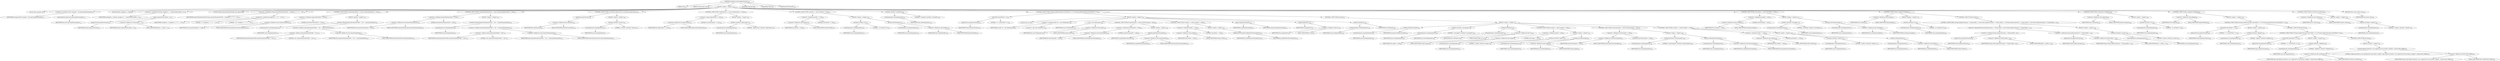 digraph "setupJavacCommandlineSwitches" {  
"492" [label = <(METHOD,setupJavacCommandlineSwitches)<SUB>210</SUB>> ]
"10" [label = <(PARAM,this)<SUB>210</SUB>> ]
"493" [label = <(PARAM,Commandline cmd)<SUB>210</SUB>> ]
"494" [label = <(BLOCK,&lt;empty&gt;,&lt;empty&gt;)<SUB>210</SUB>> ]
"495" [label = <(LOCAL,Path classpath: ANY)> ]
"496" [label = <(&lt;operator&gt;.assignment,ANY classpath = this.getCompileClasspath())<SUB>211</SUB>> ]
"497" [label = <(IDENTIFIER,classpath,ANY classpath = this.getCompileClasspath())<SUB>211</SUB>> ]
"498" [label = <(getCompileClasspath,this.getCompileClasspath())<SUB>211</SUB>> ]
"9" [label = <(IDENTIFIER,this,this.getCompileClasspath())<SUB>211</SUB>> ]
"499" [label = <(LOCAL,boolean usingJava1_1: boolean)> ]
"500" [label = <(&lt;operator&gt;.assignment,boolean usingJava1_1 = equals(Project.JAVA_1_1))<SUB>216</SUB>> ]
"501" [label = <(IDENTIFIER,usingJava1_1,boolean usingJava1_1 = equals(Project.JAVA_1_1))<SUB>216</SUB>> ]
"502" [label = <(equals,equals(Project.JAVA_1_1))<SUB>216</SUB>> ]
"503" [label = <(getJavaVersion,getJavaVersion())<SUB>216</SUB>> ]
"504" [label = <(IDENTIFIER,Project,getJavaVersion())<SUB>216</SUB>> ]
"505" [label = <(&lt;operator&gt;.fieldAccess,Project.JAVA_1_1)<SUB>216</SUB>> ]
"506" [label = <(IDENTIFIER,Project,equals(Project.JAVA_1_1))<SUB>216</SUB>> ]
"507" [label = <(FIELD_IDENTIFIER,JAVA_1_1,JAVA_1_1)<SUB>216</SUB>> ]
"508" [label = <(LOCAL,String memoryParameterPrefix: java.lang.String)> ]
"509" [label = <(&lt;operator&gt;.assignment,String memoryParameterPrefix = usingJava1_1 ? &quot;-J-&quot; : &quot;-J-X&quot;)<SUB>217</SUB>> ]
"510" [label = <(IDENTIFIER,memoryParameterPrefix,String memoryParameterPrefix = usingJava1_1 ? &quot;-J-&quot; : &quot;-J-X&quot;)<SUB>217</SUB>> ]
"511" [label = <(&lt;operator&gt;.conditional,usingJava1_1 ? &quot;-J-&quot; : &quot;-J-X&quot;)<SUB>217</SUB>> ]
"512" [label = <(IDENTIFIER,usingJava1_1,usingJava1_1 ? &quot;-J-&quot; : &quot;-J-X&quot;)<SUB>217</SUB>> ]
"513" [label = <(LITERAL,&quot;-J-&quot;,usingJava1_1 ? &quot;-J-&quot; : &quot;-J-X&quot;)<SUB>217</SUB>> ]
"514" [label = <(LITERAL,&quot;-J-X&quot;,usingJava1_1 ? &quot;-J-&quot; : &quot;-J-X&quot;)<SUB>217</SUB>> ]
"515" [label = <(CONTROL_STRUCTURE,if (memoryInitialSize != null),if (memoryInitialSize != null))<SUB>218</SUB>> ]
"516" [label = <(&lt;operator&gt;.notEquals,memoryInitialSize != null)<SUB>218</SUB>> ]
"517" [label = <(&lt;operator&gt;.fieldAccess,this.memoryInitialSize)<SUB>218</SUB>> ]
"518" [label = <(IDENTIFIER,this,memoryInitialSize != null)<SUB>218</SUB>> ]
"519" [label = <(FIELD_IDENTIFIER,memoryInitialSize,memoryInitialSize)<SUB>218</SUB>> ]
"520" [label = <(LITERAL,null,memoryInitialSize != null)<SUB>218</SUB>> ]
"521" [label = <(BLOCK,&lt;empty&gt;,&lt;empty&gt;)<SUB>218</SUB>> ]
"522" [label = <(setValue,setValue(memoryParameterPrefix + &quot;ms&quot; + memoryInitialSize))<SUB>219</SUB>> ]
"523" [label = <(createArgument,createArgument())<SUB>219</SUB>> ]
"524" [label = <(IDENTIFIER,cmd,createArgument())<SUB>219</SUB>> ]
"525" [label = <(&lt;operator&gt;.addition,memoryParameterPrefix + &quot;ms&quot; + memoryInitialSize)<SUB>219</SUB>> ]
"526" [label = <(&lt;operator&gt;.addition,memoryParameterPrefix + &quot;ms&quot;)<SUB>219</SUB>> ]
"527" [label = <(IDENTIFIER,memoryParameterPrefix,memoryParameterPrefix + &quot;ms&quot;)<SUB>219</SUB>> ]
"528" [label = <(LITERAL,&quot;ms&quot;,memoryParameterPrefix + &quot;ms&quot;)<SUB>219</SUB>> ]
"529" [label = <(&lt;operator&gt;.fieldAccess,this.memoryInitialSize)<SUB>219</SUB>> ]
"530" [label = <(IDENTIFIER,this,memoryParameterPrefix + &quot;ms&quot; + memoryInitialSize)<SUB>219</SUB>> ]
"531" [label = <(FIELD_IDENTIFIER,memoryInitialSize,memoryInitialSize)<SUB>219</SUB>> ]
"532" [label = <(CONTROL_STRUCTURE,if (memoryMaximumSize != null),if (memoryMaximumSize != null))<SUB>222</SUB>> ]
"533" [label = <(&lt;operator&gt;.notEquals,memoryMaximumSize != null)<SUB>222</SUB>> ]
"534" [label = <(&lt;operator&gt;.fieldAccess,this.memoryMaximumSize)<SUB>222</SUB>> ]
"535" [label = <(IDENTIFIER,this,memoryMaximumSize != null)<SUB>222</SUB>> ]
"536" [label = <(FIELD_IDENTIFIER,memoryMaximumSize,memoryMaximumSize)<SUB>222</SUB>> ]
"537" [label = <(LITERAL,null,memoryMaximumSize != null)<SUB>222</SUB>> ]
"538" [label = <(BLOCK,&lt;empty&gt;,&lt;empty&gt;)<SUB>222</SUB>> ]
"539" [label = <(setValue,setValue(memoryParameterPrefix + &quot;mx&quot; + memoryMaximumSize))<SUB>223</SUB>> ]
"540" [label = <(createArgument,createArgument())<SUB>223</SUB>> ]
"541" [label = <(IDENTIFIER,cmd,createArgument())<SUB>223</SUB>> ]
"542" [label = <(&lt;operator&gt;.addition,memoryParameterPrefix + &quot;mx&quot; + memoryMaximumSize)<SUB>223</SUB>> ]
"543" [label = <(&lt;operator&gt;.addition,memoryParameterPrefix + &quot;mx&quot;)<SUB>223</SUB>> ]
"544" [label = <(IDENTIFIER,memoryParameterPrefix,memoryParameterPrefix + &quot;mx&quot;)<SUB>223</SUB>> ]
"545" [label = <(LITERAL,&quot;mx&quot;,memoryParameterPrefix + &quot;mx&quot;)<SUB>223</SUB>> ]
"546" [label = <(&lt;operator&gt;.fieldAccess,this.memoryMaximumSize)<SUB>223</SUB>> ]
"547" [label = <(IDENTIFIER,this,memoryParameterPrefix + &quot;mx&quot; + memoryMaximumSize)<SUB>223</SUB>> ]
"548" [label = <(FIELD_IDENTIFIER,memoryMaximumSize,memoryMaximumSize)<SUB>223</SUB>> ]
"549" [label = <(CONTROL_STRUCTURE,if (attributes.getNowarn()),if (attributes.getNowarn()))<SUB>226</SUB>> ]
"550" [label = <(getNowarn,getNowarn())<SUB>226</SUB>> ]
"551" [label = <(&lt;operator&gt;.fieldAccess,this.attributes)<SUB>226</SUB>> ]
"552" [label = <(IDENTIFIER,this,getNowarn())<SUB>226</SUB>> ]
"553" [label = <(FIELD_IDENTIFIER,attributes,attributes)<SUB>226</SUB>> ]
"554" [label = <(BLOCK,&lt;empty&gt;,&lt;empty&gt;)<SUB>226</SUB>> ]
"555" [label = <(setValue,setValue(&quot;-nowarn&quot;))<SUB>227</SUB>> ]
"556" [label = <(createArgument,createArgument())<SUB>227</SUB>> ]
"557" [label = <(IDENTIFIER,cmd,createArgument())<SUB>227</SUB>> ]
"558" [label = <(LITERAL,&quot;-nowarn&quot;,setValue(&quot;-nowarn&quot;))<SUB>227</SUB>> ]
"559" [label = <(CONTROL_STRUCTURE,if (deprecation == true),if (deprecation == true))<SUB>230</SUB>> ]
"560" [label = <(&lt;operator&gt;.equals,deprecation == true)<SUB>230</SUB>> ]
"561" [label = <(&lt;operator&gt;.fieldAccess,this.deprecation)<SUB>230</SUB>> ]
"562" [label = <(IDENTIFIER,this,deprecation == true)<SUB>230</SUB>> ]
"563" [label = <(FIELD_IDENTIFIER,deprecation,deprecation)<SUB>230</SUB>> ]
"564" [label = <(LITERAL,true,deprecation == true)<SUB>230</SUB>> ]
"565" [label = <(BLOCK,&lt;empty&gt;,&lt;empty&gt;)<SUB>230</SUB>> ]
"566" [label = <(setValue,setValue(&quot;-deprecation&quot;))<SUB>231</SUB>> ]
"567" [label = <(createArgument,createArgument())<SUB>231</SUB>> ]
"568" [label = <(IDENTIFIER,cmd,createArgument())<SUB>231</SUB>> ]
"569" [label = <(LITERAL,&quot;-deprecation&quot;,setValue(&quot;-deprecation&quot;))<SUB>231</SUB>> ]
"570" [label = <(CONTROL_STRUCTURE,if (destDir != null),if (destDir != null))<SUB>234</SUB>> ]
"571" [label = <(&lt;operator&gt;.notEquals,destDir != null)<SUB>234</SUB>> ]
"572" [label = <(&lt;operator&gt;.fieldAccess,this.destDir)<SUB>234</SUB>> ]
"573" [label = <(IDENTIFIER,this,destDir != null)<SUB>234</SUB>> ]
"574" [label = <(FIELD_IDENTIFIER,destDir,destDir)<SUB>234</SUB>> ]
"575" [label = <(LITERAL,null,destDir != null)<SUB>234</SUB>> ]
"576" [label = <(BLOCK,&lt;empty&gt;,&lt;empty&gt;)<SUB>234</SUB>> ]
"577" [label = <(setValue,setValue(&quot;-d&quot;))<SUB>235</SUB>> ]
"578" [label = <(createArgument,createArgument())<SUB>235</SUB>> ]
"579" [label = <(IDENTIFIER,cmd,createArgument())<SUB>235</SUB>> ]
"580" [label = <(LITERAL,&quot;-d&quot;,setValue(&quot;-d&quot;))<SUB>235</SUB>> ]
"581" [label = <(setFile,setFile(destDir))<SUB>236</SUB>> ]
"582" [label = <(createArgument,createArgument())<SUB>236</SUB>> ]
"583" [label = <(IDENTIFIER,cmd,createArgument())<SUB>236</SUB>> ]
"584" [label = <(&lt;operator&gt;.fieldAccess,this.destDir)<SUB>236</SUB>> ]
"585" [label = <(IDENTIFIER,this,setFile(destDir))<SUB>236</SUB>> ]
"586" [label = <(FIELD_IDENTIFIER,destDir,destDir)<SUB>236</SUB>> ]
"587" [label = <(setValue,setValue(&quot;-classpath&quot;))<SUB>239</SUB>> ]
"588" [label = <(createArgument,createArgument())<SUB>239</SUB>> ]
"589" [label = <(IDENTIFIER,cmd,createArgument())<SUB>239</SUB>> ]
"590" [label = <(LITERAL,&quot;-classpath&quot;,setValue(&quot;-classpath&quot;))<SUB>239</SUB>> ]
"591" [label = <(CONTROL_STRUCTURE,if (Project.getJavaVersion().startsWith(&quot;1.1&quot;)),if (Project.getJavaVersion().startsWith(&quot;1.1&quot;)))<SUB>243</SUB>> ]
"592" [label = <(startsWith,startsWith(&quot;1.1&quot;))<SUB>243</SUB>> ]
"593" [label = <(getJavaVersion,getJavaVersion())<SUB>243</SUB>> ]
"594" [label = <(IDENTIFIER,Project,getJavaVersion())<SUB>243</SUB>> ]
"595" [label = <(LITERAL,&quot;1.1&quot;,startsWith(&quot;1.1&quot;))<SUB>243</SUB>> ]
"596" [label = <(BLOCK,&lt;empty&gt;,&lt;empty&gt;)<SUB>243</SUB>> ]
"12" [label = <(LOCAL,Path cp: ANY)> ]
"597" [label = <(&lt;operator&gt;.assignment,ANY cp = new Path(project))<SUB>244</SUB>> ]
"598" [label = <(IDENTIFIER,cp,ANY cp = new Path(project))<SUB>244</SUB>> ]
"599" [label = <(&lt;operator&gt;.alloc,new Path(project))<SUB>244</SUB>> ]
"600" [label = <(&lt;init&gt;,new Path(project))<SUB>244</SUB>> ]
"11" [label = <(IDENTIFIER,cp,new Path(project))<SUB>244</SUB>> ]
"601" [label = <(&lt;operator&gt;.fieldAccess,this.project)<SUB>244</SUB>> ]
"602" [label = <(IDENTIFIER,this,new Path(project))<SUB>244</SUB>> ]
"603" [label = <(FIELD_IDENTIFIER,project,project)<SUB>244</SUB>> ]
"604" [label = <(CONTROL_STRUCTURE,if (bootclasspath != null),if (bootclasspath != null))<SUB>248</SUB>> ]
"605" [label = <(&lt;operator&gt;.notEquals,bootclasspath != null)<SUB>248</SUB>> ]
"606" [label = <(&lt;operator&gt;.fieldAccess,this.bootclasspath)<SUB>248</SUB>> ]
"607" [label = <(IDENTIFIER,this,bootclasspath != null)<SUB>248</SUB>> ]
"608" [label = <(FIELD_IDENTIFIER,bootclasspath,bootclasspath)<SUB>248</SUB>> ]
"609" [label = <(LITERAL,null,bootclasspath != null)<SUB>248</SUB>> ]
"610" [label = <(BLOCK,&lt;empty&gt;,&lt;empty&gt;)<SUB>248</SUB>> ]
"611" [label = <(append,append(bootclasspath))<SUB>249</SUB>> ]
"612" [label = <(IDENTIFIER,cp,append(bootclasspath))<SUB>249</SUB>> ]
"613" [label = <(&lt;operator&gt;.fieldAccess,this.bootclasspath)<SUB>249</SUB>> ]
"614" [label = <(IDENTIFIER,this,append(bootclasspath))<SUB>249</SUB>> ]
"615" [label = <(FIELD_IDENTIFIER,bootclasspath,bootclasspath)<SUB>249</SUB>> ]
"616" [label = <(CONTROL_STRUCTURE,if (extdirs != null),if (extdirs != null))<SUB>251</SUB>> ]
"617" [label = <(&lt;operator&gt;.notEquals,extdirs != null)<SUB>251</SUB>> ]
"618" [label = <(&lt;operator&gt;.fieldAccess,this.extdirs)<SUB>251</SUB>> ]
"619" [label = <(IDENTIFIER,this,extdirs != null)<SUB>251</SUB>> ]
"620" [label = <(FIELD_IDENTIFIER,extdirs,extdirs)<SUB>251</SUB>> ]
"621" [label = <(LITERAL,null,extdirs != null)<SUB>251</SUB>> ]
"622" [label = <(BLOCK,&lt;empty&gt;,&lt;empty&gt;)<SUB>251</SUB>> ]
"623" [label = <(addExtdirsToClasspath,addExtdirsToClasspath(cp))<SUB>252</SUB>> ]
"13" [label = <(IDENTIFIER,this,addExtdirsToClasspath(cp))<SUB>252</SUB>> ]
"624" [label = <(IDENTIFIER,cp,addExtdirsToClasspath(cp))<SUB>252</SUB>> ]
"625" [label = <(append,append(classpath))<SUB>254</SUB>> ]
"626" [label = <(IDENTIFIER,cp,append(classpath))<SUB>254</SUB>> ]
"627" [label = <(IDENTIFIER,classpath,append(classpath))<SUB>254</SUB>> ]
"628" [label = <(append,append(src))<SUB>255</SUB>> ]
"629" [label = <(IDENTIFIER,cp,append(src))<SUB>255</SUB>> ]
"630" [label = <(&lt;operator&gt;.fieldAccess,this.src)<SUB>255</SUB>> ]
"631" [label = <(IDENTIFIER,this,append(src))<SUB>255</SUB>> ]
"632" [label = <(FIELD_IDENTIFIER,src,src)<SUB>255</SUB>> ]
"633" [label = <(setPath,setPath(cp))<SUB>256</SUB>> ]
"634" [label = <(createArgument,createArgument())<SUB>256</SUB>> ]
"635" [label = <(IDENTIFIER,cmd,createArgument())<SUB>256</SUB>> ]
"636" [label = <(IDENTIFIER,cp,setPath(cp))<SUB>256</SUB>> ]
"637" [label = <(CONTROL_STRUCTURE,else,else)<SUB>257</SUB>> ]
"638" [label = <(BLOCK,&lt;empty&gt;,&lt;empty&gt;)<SUB>257</SUB>> ]
"639" [label = <(setPath,setPath(classpath))<SUB>258</SUB>> ]
"640" [label = <(createArgument,createArgument())<SUB>258</SUB>> ]
"641" [label = <(IDENTIFIER,cmd,createArgument())<SUB>258</SUB>> ]
"642" [label = <(IDENTIFIER,classpath,setPath(classpath))<SUB>258</SUB>> ]
"643" [label = <(setValue,setValue(&quot;-sourcepath&quot;))<SUB>259</SUB>> ]
"644" [label = <(createArgument,createArgument())<SUB>259</SUB>> ]
"645" [label = <(IDENTIFIER,cmd,createArgument())<SUB>259</SUB>> ]
"646" [label = <(LITERAL,&quot;-sourcepath&quot;,setValue(&quot;-sourcepath&quot;))<SUB>259</SUB>> ]
"647" [label = <(setPath,setPath(src))<SUB>260</SUB>> ]
"648" [label = <(createArgument,createArgument())<SUB>260</SUB>> ]
"649" [label = <(IDENTIFIER,cmd,createArgument())<SUB>260</SUB>> ]
"650" [label = <(&lt;operator&gt;.fieldAccess,this.src)<SUB>260</SUB>> ]
"651" [label = <(IDENTIFIER,this,setPath(src))<SUB>260</SUB>> ]
"652" [label = <(FIELD_IDENTIFIER,src,src)<SUB>260</SUB>> ]
"653" [label = <(CONTROL_STRUCTURE,if (target != null),if (target != null))<SUB>261</SUB>> ]
"654" [label = <(&lt;operator&gt;.notEquals,target != null)<SUB>261</SUB>> ]
"655" [label = <(&lt;operator&gt;.fieldAccess,this.target)<SUB>261</SUB>> ]
"656" [label = <(IDENTIFIER,this,target != null)<SUB>261</SUB>> ]
"657" [label = <(FIELD_IDENTIFIER,target,target)<SUB>261</SUB>> ]
"658" [label = <(LITERAL,null,target != null)<SUB>261</SUB>> ]
"659" [label = <(BLOCK,&lt;empty&gt;,&lt;empty&gt;)<SUB>261</SUB>> ]
"660" [label = <(setValue,setValue(&quot;-target&quot;))<SUB>262</SUB>> ]
"661" [label = <(createArgument,createArgument())<SUB>262</SUB>> ]
"662" [label = <(IDENTIFIER,cmd,createArgument())<SUB>262</SUB>> ]
"663" [label = <(LITERAL,&quot;-target&quot;,setValue(&quot;-target&quot;))<SUB>262</SUB>> ]
"664" [label = <(setValue,setValue(target))<SUB>263</SUB>> ]
"665" [label = <(createArgument,createArgument())<SUB>263</SUB>> ]
"666" [label = <(IDENTIFIER,cmd,createArgument())<SUB>263</SUB>> ]
"667" [label = <(&lt;operator&gt;.fieldAccess,this.target)<SUB>263</SUB>> ]
"668" [label = <(IDENTIFIER,this,setValue(target))<SUB>263</SUB>> ]
"669" [label = <(FIELD_IDENTIFIER,target,target)<SUB>263</SUB>> ]
"670" [label = <(CONTROL_STRUCTURE,if (bootclasspath != null),if (bootclasspath != null))<SUB>265</SUB>> ]
"671" [label = <(&lt;operator&gt;.notEquals,bootclasspath != null)<SUB>265</SUB>> ]
"672" [label = <(&lt;operator&gt;.fieldAccess,this.bootclasspath)<SUB>265</SUB>> ]
"673" [label = <(IDENTIFIER,this,bootclasspath != null)<SUB>265</SUB>> ]
"674" [label = <(FIELD_IDENTIFIER,bootclasspath,bootclasspath)<SUB>265</SUB>> ]
"675" [label = <(LITERAL,null,bootclasspath != null)<SUB>265</SUB>> ]
"676" [label = <(BLOCK,&lt;empty&gt;,&lt;empty&gt;)<SUB>265</SUB>> ]
"677" [label = <(setValue,setValue(&quot;-bootclasspath&quot;))<SUB>266</SUB>> ]
"678" [label = <(createArgument,createArgument())<SUB>266</SUB>> ]
"679" [label = <(IDENTIFIER,cmd,createArgument())<SUB>266</SUB>> ]
"680" [label = <(LITERAL,&quot;-bootclasspath&quot;,setValue(&quot;-bootclasspath&quot;))<SUB>266</SUB>> ]
"681" [label = <(setPath,setPath(bootclasspath))<SUB>267</SUB>> ]
"682" [label = <(createArgument,createArgument())<SUB>267</SUB>> ]
"683" [label = <(IDENTIFIER,cmd,createArgument())<SUB>267</SUB>> ]
"684" [label = <(&lt;operator&gt;.fieldAccess,this.bootclasspath)<SUB>267</SUB>> ]
"685" [label = <(IDENTIFIER,this,setPath(bootclasspath))<SUB>267</SUB>> ]
"686" [label = <(FIELD_IDENTIFIER,bootclasspath,bootclasspath)<SUB>267</SUB>> ]
"687" [label = <(CONTROL_STRUCTURE,if (extdirs != null),if (extdirs != null))<SUB>269</SUB>> ]
"688" [label = <(&lt;operator&gt;.notEquals,extdirs != null)<SUB>269</SUB>> ]
"689" [label = <(&lt;operator&gt;.fieldAccess,this.extdirs)<SUB>269</SUB>> ]
"690" [label = <(IDENTIFIER,this,extdirs != null)<SUB>269</SUB>> ]
"691" [label = <(FIELD_IDENTIFIER,extdirs,extdirs)<SUB>269</SUB>> ]
"692" [label = <(LITERAL,null,extdirs != null)<SUB>269</SUB>> ]
"693" [label = <(BLOCK,&lt;empty&gt;,&lt;empty&gt;)<SUB>269</SUB>> ]
"694" [label = <(setValue,setValue(&quot;-extdirs&quot;))<SUB>270</SUB>> ]
"695" [label = <(createArgument,createArgument())<SUB>270</SUB>> ]
"696" [label = <(IDENTIFIER,cmd,createArgument())<SUB>270</SUB>> ]
"697" [label = <(LITERAL,&quot;-extdirs&quot;,setValue(&quot;-extdirs&quot;))<SUB>270</SUB>> ]
"698" [label = <(setPath,setPath(extdirs))<SUB>271</SUB>> ]
"699" [label = <(createArgument,createArgument())<SUB>271</SUB>> ]
"700" [label = <(IDENTIFIER,cmd,createArgument())<SUB>271</SUB>> ]
"701" [label = <(&lt;operator&gt;.fieldAccess,this.extdirs)<SUB>271</SUB>> ]
"702" [label = <(IDENTIFIER,this,setPath(extdirs))<SUB>271</SUB>> ]
"703" [label = <(FIELD_IDENTIFIER,extdirs,extdirs)<SUB>271</SUB>> ]
"704" [label = <(CONTROL_STRUCTURE,if (encoding != null),if (encoding != null))<SUB>275</SUB>> ]
"705" [label = <(&lt;operator&gt;.notEquals,encoding != null)<SUB>275</SUB>> ]
"706" [label = <(&lt;operator&gt;.fieldAccess,this.encoding)<SUB>275</SUB>> ]
"707" [label = <(IDENTIFIER,this,encoding != null)<SUB>275</SUB>> ]
"708" [label = <(FIELD_IDENTIFIER,encoding,encoding)<SUB>275</SUB>> ]
"709" [label = <(LITERAL,null,encoding != null)<SUB>275</SUB>> ]
"710" [label = <(BLOCK,&lt;empty&gt;,&lt;empty&gt;)<SUB>275</SUB>> ]
"711" [label = <(setValue,setValue(&quot;-encoding&quot;))<SUB>276</SUB>> ]
"712" [label = <(createArgument,createArgument())<SUB>276</SUB>> ]
"713" [label = <(IDENTIFIER,cmd,createArgument())<SUB>276</SUB>> ]
"714" [label = <(LITERAL,&quot;-encoding&quot;,setValue(&quot;-encoding&quot;))<SUB>276</SUB>> ]
"715" [label = <(setValue,setValue(encoding))<SUB>277</SUB>> ]
"716" [label = <(createArgument,createArgument())<SUB>277</SUB>> ]
"717" [label = <(IDENTIFIER,cmd,createArgument())<SUB>277</SUB>> ]
"718" [label = <(&lt;operator&gt;.fieldAccess,this.encoding)<SUB>277</SUB>> ]
"719" [label = <(IDENTIFIER,this,setValue(encoding))<SUB>277</SUB>> ]
"720" [label = <(FIELD_IDENTIFIER,encoding,encoding)<SUB>277</SUB>> ]
"721" [label = <(CONTROL_STRUCTURE,if (debug),if (debug))<SUB>279</SUB>> ]
"722" [label = <(&lt;operator&gt;.fieldAccess,this.debug)<SUB>279</SUB>> ]
"723" [label = <(IDENTIFIER,this,if (debug))<SUB>279</SUB>> ]
"724" [label = <(FIELD_IDENTIFIER,debug,debug)<SUB>279</SUB>> ]
"725" [label = <(BLOCK,&lt;empty&gt;,&lt;empty&gt;)<SUB>279</SUB>> ]
"726" [label = <(setValue,setValue(&quot;-g&quot;))<SUB>280</SUB>> ]
"727" [label = <(createArgument,createArgument())<SUB>280</SUB>> ]
"728" [label = <(IDENTIFIER,cmd,createArgument())<SUB>280</SUB>> ]
"729" [label = <(LITERAL,&quot;-g&quot;,setValue(&quot;-g&quot;))<SUB>280</SUB>> ]
"730" [label = <(CONTROL_STRUCTURE,else,else)<SUB>281</SUB>> ]
"731" [label = <(CONTROL_STRUCTURE,if (Project.getJavaVersion() != Project.JAVA_1_0 &amp;&amp; Project.getJavaVersion() != Project.JAVA_1_1),if (Project.getJavaVersion() != Project.JAVA_1_0 &amp;&amp; Project.getJavaVersion() != Project.JAVA_1_1))<SUB>281</SUB>> ]
"732" [label = <(&lt;operator&gt;.logicalAnd,Project.getJavaVersion() != Project.JAVA_1_0 &amp;&amp; Project.getJavaVersion() != Project.JAVA_1_1)<SUB>281</SUB>> ]
"733" [label = <(&lt;operator&gt;.notEquals,Project.getJavaVersion() != Project.JAVA_1_0)<SUB>281</SUB>> ]
"734" [label = <(getJavaVersion,getJavaVersion())<SUB>281</SUB>> ]
"735" [label = <(IDENTIFIER,Project,getJavaVersion())<SUB>281</SUB>> ]
"736" [label = <(&lt;operator&gt;.fieldAccess,Project.JAVA_1_0)<SUB>281</SUB>> ]
"737" [label = <(IDENTIFIER,Project,Project.getJavaVersion() != Project.JAVA_1_0)<SUB>281</SUB>> ]
"738" [label = <(FIELD_IDENTIFIER,JAVA_1_0,JAVA_1_0)<SUB>281</SUB>> ]
"739" [label = <(&lt;operator&gt;.notEquals,Project.getJavaVersion() != Project.JAVA_1_1)<SUB>282</SUB>> ]
"740" [label = <(getJavaVersion,getJavaVersion())<SUB>282</SUB>> ]
"741" [label = <(IDENTIFIER,Project,getJavaVersion())<SUB>282</SUB>> ]
"742" [label = <(&lt;operator&gt;.fieldAccess,Project.JAVA_1_1)<SUB>282</SUB>> ]
"743" [label = <(IDENTIFIER,Project,Project.getJavaVersion() != Project.JAVA_1_1)<SUB>282</SUB>> ]
"744" [label = <(FIELD_IDENTIFIER,JAVA_1_1,JAVA_1_1)<SUB>282</SUB>> ]
"745" [label = <(BLOCK,&lt;empty&gt;,&lt;empty&gt;)<SUB>282</SUB>> ]
"746" [label = <(setValue,setValue(&quot;-g:none&quot;))<SUB>283</SUB>> ]
"747" [label = <(createArgument,createArgument())<SUB>283</SUB>> ]
"748" [label = <(IDENTIFIER,cmd,createArgument())<SUB>283</SUB>> ]
"749" [label = <(LITERAL,&quot;-g:none&quot;,setValue(&quot;-g:none&quot;))<SUB>283</SUB>> ]
"750" [label = <(CONTROL_STRUCTURE,if (optimize),if (optimize))<SUB>285</SUB>> ]
"751" [label = <(&lt;operator&gt;.fieldAccess,this.optimize)<SUB>285</SUB>> ]
"752" [label = <(IDENTIFIER,this,if (optimize))<SUB>285</SUB>> ]
"753" [label = <(FIELD_IDENTIFIER,optimize,optimize)<SUB>285</SUB>> ]
"754" [label = <(BLOCK,&lt;empty&gt;,&lt;empty&gt;)<SUB>285</SUB>> ]
"755" [label = <(setValue,setValue(&quot;-O&quot;))<SUB>286</SUB>> ]
"756" [label = <(createArgument,createArgument())<SUB>286</SUB>> ]
"757" [label = <(IDENTIFIER,cmd,createArgument())<SUB>286</SUB>> ]
"758" [label = <(LITERAL,&quot;-O&quot;,setValue(&quot;-O&quot;))<SUB>286</SUB>> ]
"759" [label = <(CONTROL_STRUCTURE,if (depend),if (depend))<SUB>289</SUB>> ]
"760" [label = <(&lt;operator&gt;.fieldAccess,this.depend)<SUB>289</SUB>> ]
"761" [label = <(IDENTIFIER,this,if (depend))<SUB>289</SUB>> ]
"762" [label = <(FIELD_IDENTIFIER,depend,depend)<SUB>289</SUB>> ]
"763" [label = <(BLOCK,&lt;empty&gt;,&lt;empty&gt;)<SUB>289</SUB>> ]
"764" [label = <(CONTROL_STRUCTURE,if (Project.getJavaVersion().startsWith(&quot;1.1&quot;)),if (Project.getJavaVersion().startsWith(&quot;1.1&quot;)))<SUB>290</SUB>> ]
"765" [label = <(startsWith,startsWith(&quot;1.1&quot;))<SUB>290</SUB>> ]
"766" [label = <(getJavaVersion,getJavaVersion())<SUB>290</SUB>> ]
"767" [label = <(IDENTIFIER,Project,getJavaVersion())<SUB>290</SUB>> ]
"768" [label = <(LITERAL,&quot;1.1&quot;,startsWith(&quot;1.1&quot;))<SUB>290</SUB>> ]
"769" [label = <(BLOCK,&lt;empty&gt;,&lt;empty&gt;)<SUB>290</SUB>> ]
"770" [label = <(setValue,setValue(&quot;-depend&quot;))<SUB>291</SUB>> ]
"771" [label = <(createArgument,createArgument())<SUB>291</SUB>> ]
"772" [label = <(IDENTIFIER,cmd,createArgument())<SUB>291</SUB>> ]
"773" [label = <(LITERAL,&quot;-depend&quot;,setValue(&quot;-depend&quot;))<SUB>291</SUB>> ]
"774" [label = <(CONTROL_STRUCTURE,else,else)<SUB>292</SUB>> ]
"775" [label = <(CONTROL_STRUCTURE,if (Project.getJavaVersion().startsWith(&quot;1.2&quot;)),if (Project.getJavaVersion().startsWith(&quot;1.2&quot;)))<SUB>292</SUB>> ]
"776" [label = <(startsWith,startsWith(&quot;1.2&quot;))<SUB>292</SUB>> ]
"777" [label = <(getJavaVersion,getJavaVersion())<SUB>292</SUB>> ]
"778" [label = <(IDENTIFIER,Project,getJavaVersion())<SUB>292</SUB>> ]
"779" [label = <(LITERAL,&quot;1.2&quot;,startsWith(&quot;1.2&quot;))<SUB>292</SUB>> ]
"780" [label = <(BLOCK,&lt;empty&gt;,&lt;empty&gt;)<SUB>292</SUB>> ]
"781" [label = <(setValue,setValue(&quot;-Xdepend&quot;))<SUB>293</SUB>> ]
"782" [label = <(createArgument,createArgument())<SUB>293</SUB>> ]
"783" [label = <(IDENTIFIER,cmd,createArgument())<SUB>293</SUB>> ]
"784" [label = <(LITERAL,&quot;-Xdepend&quot;,setValue(&quot;-Xdepend&quot;))<SUB>293</SUB>> ]
"785" [label = <(CONTROL_STRUCTURE,else,else)<SUB>294</SUB>> ]
"786" [label = <(BLOCK,&lt;empty&gt;,&lt;empty&gt;)<SUB>294</SUB>> ]
"787" [label = <(log,log(&quot;depend attribute is not supported by the modern compiler&quot;, Project.MSG_WARN))<SUB>295</SUB>> ]
"788" [label = <(&lt;operator&gt;.fieldAccess,this.attributes)<SUB>295</SUB>> ]
"789" [label = <(IDENTIFIER,this,log(&quot;depend attribute is not supported by the modern compiler&quot;, Project.MSG_WARN))<SUB>295</SUB>> ]
"790" [label = <(FIELD_IDENTIFIER,attributes,attributes)<SUB>295</SUB>> ]
"791" [label = <(LITERAL,&quot;depend attribute is not supported by the modern compiler&quot;,log(&quot;depend attribute is not supported by the modern compiler&quot;, Project.MSG_WARN))<SUB>295</SUB>> ]
"792" [label = <(&lt;operator&gt;.fieldAccess,Project.MSG_WARN)<SUB>296</SUB>> ]
"793" [label = <(IDENTIFIER,Project,log(&quot;depend attribute is not supported by the modern compiler&quot;, Project.MSG_WARN))<SUB>296</SUB>> ]
"794" [label = <(FIELD_IDENTIFIER,MSG_WARN,MSG_WARN)<SUB>296</SUB>> ]
"795" [label = <(CONTROL_STRUCTURE,if (verbose),if (verbose))<SUB>300</SUB>> ]
"796" [label = <(&lt;operator&gt;.fieldAccess,this.verbose)<SUB>300</SUB>> ]
"797" [label = <(IDENTIFIER,this,if (verbose))<SUB>300</SUB>> ]
"798" [label = <(FIELD_IDENTIFIER,verbose,verbose)<SUB>300</SUB>> ]
"799" [label = <(BLOCK,&lt;empty&gt;,&lt;empty&gt;)<SUB>300</SUB>> ]
"800" [label = <(setValue,setValue(&quot;-verbose&quot;))<SUB>301</SUB>> ]
"801" [label = <(createArgument,createArgument())<SUB>301</SUB>> ]
"802" [label = <(IDENTIFIER,cmd,createArgument())<SUB>301</SUB>> ]
"803" [label = <(LITERAL,&quot;-verbose&quot;,setValue(&quot;-verbose&quot;))<SUB>301</SUB>> ]
"804" [label = <(RETURN,return cmd;,return cmd;)<SUB>303</SUB>> ]
"805" [label = <(IDENTIFIER,cmd,return cmd;)<SUB>303</SUB>> ]
"806" [label = <(MODIFIER,PROTECTED)> ]
"807" [label = <(MODIFIER,VIRTUAL)> ]
"808" [label = <(METHOD_RETURN,ANY)<SUB>210</SUB>> ]
  "492" -> "10" 
  "492" -> "493" 
  "492" -> "494" 
  "492" -> "806" 
  "492" -> "807" 
  "492" -> "808" 
  "494" -> "495" 
  "494" -> "496" 
  "494" -> "499" 
  "494" -> "500" 
  "494" -> "508" 
  "494" -> "509" 
  "494" -> "515" 
  "494" -> "532" 
  "494" -> "549" 
  "494" -> "559" 
  "494" -> "570" 
  "494" -> "587" 
  "494" -> "591" 
  "494" -> "704" 
  "494" -> "721" 
  "494" -> "750" 
  "494" -> "759" 
  "494" -> "795" 
  "494" -> "804" 
  "496" -> "497" 
  "496" -> "498" 
  "498" -> "9" 
  "500" -> "501" 
  "500" -> "502" 
  "502" -> "503" 
  "502" -> "505" 
  "503" -> "504" 
  "505" -> "506" 
  "505" -> "507" 
  "509" -> "510" 
  "509" -> "511" 
  "511" -> "512" 
  "511" -> "513" 
  "511" -> "514" 
  "515" -> "516" 
  "515" -> "521" 
  "516" -> "517" 
  "516" -> "520" 
  "517" -> "518" 
  "517" -> "519" 
  "521" -> "522" 
  "522" -> "523" 
  "522" -> "525" 
  "523" -> "524" 
  "525" -> "526" 
  "525" -> "529" 
  "526" -> "527" 
  "526" -> "528" 
  "529" -> "530" 
  "529" -> "531" 
  "532" -> "533" 
  "532" -> "538" 
  "533" -> "534" 
  "533" -> "537" 
  "534" -> "535" 
  "534" -> "536" 
  "538" -> "539" 
  "539" -> "540" 
  "539" -> "542" 
  "540" -> "541" 
  "542" -> "543" 
  "542" -> "546" 
  "543" -> "544" 
  "543" -> "545" 
  "546" -> "547" 
  "546" -> "548" 
  "549" -> "550" 
  "549" -> "554" 
  "550" -> "551" 
  "551" -> "552" 
  "551" -> "553" 
  "554" -> "555" 
  "555" -> "556" 
  "555" -> "558" 
  "556" -> "557" 
  "559" -> "560" 
  "559" -> "565" 
  "560" -> "561" 
  "560" -> "564" 
  "561" -> "562" 
  "561" -> "563" 
  "565" -> "566" 
  "566" -> "567" 
  "566" -> "569" 
  "567" -> "568" 
  "570" -> "571" 
  "570" -> "576" 
  "571" -> "572" 
  "571" -> "575" 
  "572" -> "573" 
  "572" -> "574" 
  "576" -> "577" 
  "576" -> "581" 
  "577" -> "578" 
  "577" -> "580" 
  "578" -> "579" 
  "581" -> "582" 
  "581" -> "584" 
  "582" -> "583" 
  "584" -> "585" 
  "584" -> "586" 
  "587" -> "588" 
  "587" -> "590" 
  "588" -> "589" 
  "591" -> "592" 
  "591" -> "596" 
  "591" -> "637" 
  "592" -> "593" 
  "592" -> "595" 
  "593" -> "594" 
  "596" -> "12" 
  "596" -> "597" 
  "596" -> "600" 
  "596" -> "604" 
  "596" -> "616" 
  "596" -> "625" 
  "596" -> "628" 
  "596" -> "633" 
  "597" -> "598" 
  "597" -> "599" 
  "600" -> "11" 
  "600" -> "601" 
  "601" -> "602" 
  "601" -> "603" 
  "604" -> "605" 
  "604" -> "610" 
  "605" -> "606" 
  "605" -> "609" 
  "606" -> "607" 
  "606" -> "608" 
  "610" -> "611" 
  "611" -> "612" 
  "611" -> "613" 
  "613" -> "614" 
  "613" -> "615" 
  "616" -> "617" 
  "616" -> "622" 
  "617" -> "618" 
  "617" -> "621" 
  "618" -> "619" 
  "618" -> "620" 
  "622" -> "623" 
  "623" -> "13" 
  "623" -> "624" 
  "625" -> "626" 
  "625" -> "627" 
  "628" -> "629" 
  "628" -> "630" 
  "630" -> "631" 
  "630" -> "632" 
  "633" -> "634" 
  "633" -> "636" 
  "634" -> "635" 
  "637" -> "638" 
  "638" -> "639" 
  "638" -> "643" 
  "638" -> "647" 
  "638" -> "653" 
  "638" -> "670" 
  "638" -> "687" 
  "639" -> "640" 
  "639" -> "642" 
  "640" -> "641" 
  "643" -> "644" 
  "643" -> "646" 
  "644" -> "645" 
  "647" -> "648" 
  "647" -> "650" 
  "648" -> "649" 
  "650" -> "651" 
  "650" -> "652" 
  "653" -> "654" 
  "653" -> "659" 
  "654" -> "655" 
  "654" -> "658" 
  "655" -> "656" 
  "655" -> "657" 
  "659" -> "660" 
  "659" -> "664" 
  "660" -> "661" 
  "660" -> "663" 
  "661" -> "662" 
  "664" -> "665" 
  "664" -> "667" 
  "665" -> "666" 
  "667" -> "668" 
  "667" -> "669" 
  "670" -> "671" 
  "670" -> "676" 
  "671" -> "672" 
  "671" -> "675" 
  "672" -> "673" 
  "672" -> "674" 
  "676" -> "677" 
  "676" -> "681" 
  "677" -> "678" 
  "677" -> "680" 
  "678" -> "679" 
  "681" -> "682" 
  "681" -> "684" 
  "682" -> "683" 
  "684" -> "685" 
  "684" -> "686" 
  "687" -> "688" 
  "687" -> "693" 
  "688" -> "689" 
  "688" -> "692" 
  "689" -> "690" 
  "689" -> "691" 
  "693" -> "694" 
  "693" -> "698" 
  "694" -> "695" 
  "694" -> "697" 
  "695" -> "696" 
  "698" -> "699" 
  "698" -> "701" 
  "699" -> "700" 
  "701" -> "702" 
  "701" -> "703" 
  "704" -> "705" 
  "704" -> "710" 
  "705" -> "706" 
  "705" -> "709" 
  "706" -> "707" 
  "706" -> "708" 
  "710" -> "711" 
  "710" -> "715" 
  "711" -> "712" 
  "711" -> "714" 
  "712" -> "713" 
  "715" -> "716" 
  "715" -> "718" 
  "716" -> "717" 
  "718" -> "719" 
  "718" -> "720" 
  "721" -> "722" 
  "721" -> "725" 
  "721" -> "730" 
  "722" -> "723" 
  "722" -> "724" 
  "725" -> "726" 
  "726" -> "727" 
  "726" -> "729" 
  "727" -> "728" 
  "730" -> "731" 
  "731" -> "732" 
  "731" -> "745" 
  "732" -> "733" 
  "732" -> "739" 
  "733" -> "734" 
  "733" -> "736" 
  "734" -> "735" 
  "736" -> "737" 
  "736" -> "738" 
  "739" -> "740" 
  "739" -> "742" 
  "740" -> "741" 
  "742" -> "743" 
  "742" -> "744" 
  "745" -> "746" 
  "746" -> "747" 
  "746" -> "749" 
  "747" -> "748" 
  "750" -> "751" 
  "750" -> "754" 
  "751" -> "752" 
  "751" -> "753" 
  "754" -> "755" 
  "755" -> "756" 
  "755" -> "758" 
  "756" -> "757" 
  "759" -> "760" 
  "759" -> "763" 
  "760" -> "761" 
  "760" -> "762" 
  "763" -> "764" 
  "764" -> "765" 
  "764" -> "769" 
  "764" -> "774" 
  "765" -> "766" 
  "765" -> "768" 
  "766" -> "767" 
  "769" -> "770" 
  "770" -> "771" 
  "770" -> "773" 
  "771" -> "772" 
  "774" -> "775" 
  "775" -> "776" 
  "775" -> "780" 
  "775" -> "785" 
  "776" -> "777" 
  "776" -> "779" 
  "777" -> "778" 
  "780" -> "781" 
  "781" -> "782" 
  "781" -> "784" 
  "782" -> "783" 
  "785" -> "786" 
  "786" -> "787" 
  "787" -> "788" 
  "787" -> "791" 
  "787" -> "792" 
  "788" -> "789" 
  "788" -> "790" 
  "792" -> "793" 
  "792" -> "794" 
  "795" -> "796" 
  "795" -> "799" 
  "796" -> "797" 
  "796" -> "798" 
  "799" -> "800" 
  "800" -> "801" 
  "800" -> "803" 
  "801" -> "802" 
  "804" -> "805" 
}
